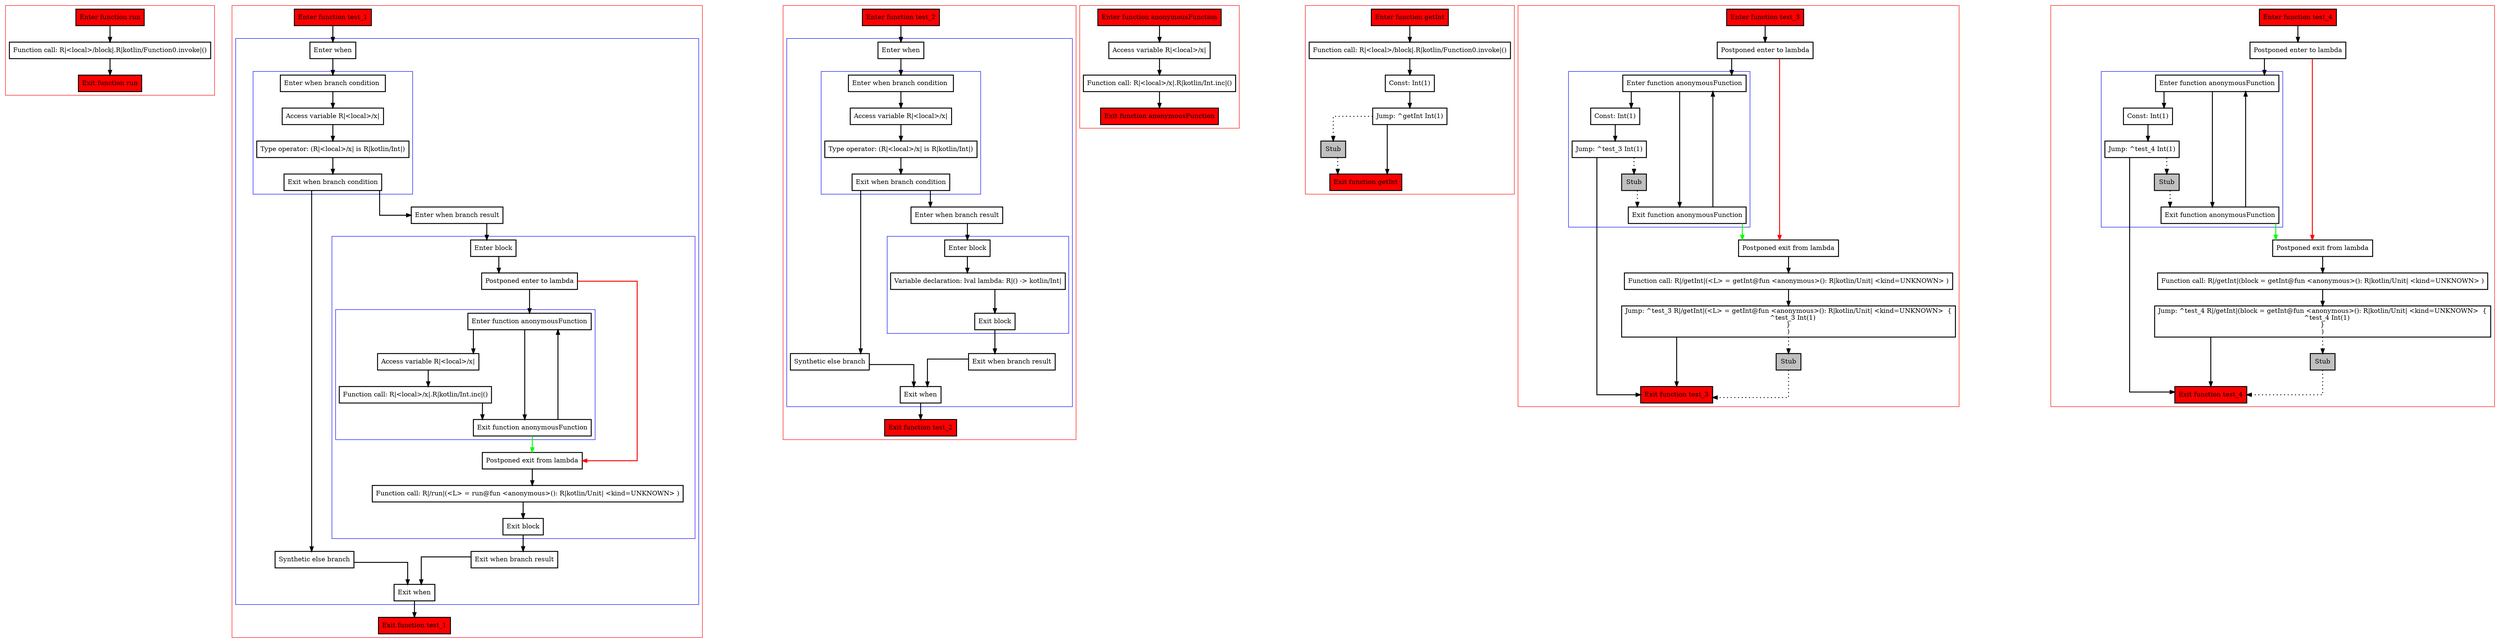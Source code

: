 digraph lambdas_kt {
    graph [splines=ortho nodesep=3]
    node [shape=box penwidth=2]
    edge [penwidth=2]

    subgraph cluster_0 {
        color=red
        0 [label="Enter function run" style="filled" fillcolor=red];
        1 [label="Function call: R|<local>/block|.R|kotlin/Function0.invoke|()"];
        2 [label="Exit function run" style="filled" fillcolor=red];
    }

    0 -> {1};
    1 -> {2};

    subgraph cluster_1 {
        color=red
        3 [label="Enter function test_1" style="filled" fillcolor=red];
        subgraph cluster_2 {
            color=blue
            4 [label="Enter when"];
            subgraph cluster_3 {
                color=blue
                5 [label="Enter when branch condition "];
                6 [label="Access variable R|<local>/x|"];
                7 [label="Type operator: (R|<local>/x| is R|kotlin/Int|)"];
                8 [label="Exit when branch condition"];
            }
            9 [label="Synthetic else branch"];
            10 [label="Enter when branch result"];
            subgraph cluster_4 {
                color=blue
                11 [label="Enter block"];
                12 [label="Postponed enter to lambda"];
                subgraph cluster_5 {
                    color=blue
                    13 [label="Enter function anonymousFunction"];
                    14 [label="Access variable R|<local>/x|"];
                    15 [label="Function call: R|<local>/x|.R|kotlin/Int.inc|()"];
                    16 [label="Exit function anonymousFunction"];
                }
                17 [label="Postponed exit from lambda"];
                18 [label="Function call: R|/run|(<L> = run@fun <anonymous>(): R|kotlin/Unit| <kind=UNKNOWN> )"];
                19 [label="Exit block"];
            }
            20 [label="Exit when branch result"];
            21 [label="Exit when"];
        }
        22 [label="Exit function test_1" style="filled" fillcolor=red];
    }

    3 -> {4};
    4 -> {5};
    5 -> {6};
    6 -> {7};
    7 -> {8};
    8 -> {10 9};
    9 -> {21};
    10 -> {11};
    11 -> {12};
    12 -> {13};
    12 -> {17} [color=red];
    13 -> {16 14};
    14 -> {15};
    15 -> {16};
    16 -> {13};
    16 -> {17} [color=green];
    17 -> {18};
    18 -> {19};
    19 -> {20};
    20 -> {21};
    21 -> {22};

    subgraph cluster_6 {
        color=red
        23 [label="Enter function test_2" style="filled" fillcolor=red];
        subgraph cluster_7 {
            color=blue
            24 [label="Enter when"];
            subgraph cluster_8 {
                color=blue
                25 [label="Enter when branch condition "];
                26 [label="Access variable R|<local>/x|"];
                27 [label="Type operator: (R|<local>/x| is R|kotlin/Int|)"];
                28 [label="Exit when branch condition"];
            }
            29 [label="Synthetic else branch"];
            30 [label="Enter when branch result"];
            subgraph cluster_9 {
                color=blue
                31 [label="Enter block"];
                32 [label="Variable declaration: lval lambda: R|() -> kotlin/Int|"];
                33 [label="Exit block"];
            }
            34 [label="Exit when branch result"];
            35 [label="Exit when"];
        }
        36 [label="Exit function test_2" style="filled" fillcolor=red];
    }

    23 -> {24};
    24 -> {25};
    25 -> {26};
    26 -> {27};
    27 -> {28};
    28 -> {30 29};
    29 -> {35};
    30 -> {31};
    31 -> {32};
    32 -> {33};
    33 -> {34};
    34 -> {35};
    35 -> {36};

    subgraph cluster_10 {
        color=red
        37 [label="Enter function anonymousFunction" style="filled" fillcolor=red];
        38 [label="Access variable R|<local>/x|"];
        39 [label="Function call: R|<local>/x|.R|kotlin/Int.inc|()"];
        40 [label="Exit function anonymousFunction" style="filled" fillcolor=red];
    }

    37 -> {38};
    38 -> {39};
    39 -> {40};

    subgraph cluster_11 {
        color=red
        41 [label="Enter function getInt" style="filled" fillcolor=red];
        42 [label="Function call: R|<local>/block|.R|kotlin/Function0.invoke|()"];
        43 [label="Const: Int(1)"];
        44 [label="Jump: ^getInt Int(1)"];
        45 [label="Stub" style="filled" fillcolor=gray];
        46 [label="Exit function getInt" style="filled" fillcolor=red];
    }

    41 -> {42};
    42 -> {43};
    43 -> {44};
    44 -> {46};
    44 -> {45} [style=dotted];
    45 -> {46} [style=dotted];

    subgraph cluster_12 {
        color=red
        47 [label="Enter function test_3" style="filled" fillcolor=red];
        48 [label="Postponed enter to lambda"];
        subgraph cluster_13 {
            color=blue
            49 [label="Enter function anonymousFunction"];
            50 [label="Const: Int(1)"];
            51 [label="Jump: ^test_3 Int(1)"];
            52 [label="Stub" style="filled" fillcolor=gray];
            53 [label="Exit function anonymousFunction"];
        }
        54 [label="Postponed exit from lambda"];
        55 [label="Function call: R|/getInt|(<L> = getInt@fun <anonymous>(): R|kotlin/Unit| <kind=UNKNOWN> )"];
        56 [label="Jump: ^test_3 R|/getInt|(<L> = getInt@fun <anonymous>(): R|kotlin/Unit| <kind=UNKNOWN>  {
    ^test_3 Int(1)
}
)"];
        57 [label="Stub" style="filled" fillcolor=gray];
        58 [label="Exit function test_3" style="filled" fillcolor=red];
    }

    47 -> {48};
    48 -> {49};
    48 -> {54} [color=red];
    49 -> {53 50};
    50 -> {51};
    51 -> {58};
    51 -> {52} [style=dotted];
    52 -> {53} [style=dotted];
    53 -> {49};
    53 -> {54} [color=green];
    54 -> {55};
    55 -> {56};
    56 -> {58};
    56 -> {57} [style=dotted];
    57 -> {58} [style=dotted];

    subgraph cluster_14 {
        color=red
        59 [label="Enter function test_4" style="filled" fillcolor=red];
        60 [label="Postponed enter to lambda"];
        subgraph cluster_15 {
            color=blue
            61 [label="Enter function anonymousFunction"];
            62 [label="Const: Int(1)"];
            63 [label="Jump: ^test_4 Int(1)"];
            64 [label="Stub" style="filled" fillcolor=gray];
            65 [label="Exit function anonymousFunction"];
        }
        66 [label="Postponed exit from lambda"];
        67 [label="Function call: R|/getInt|(block = getInt@fun <anonymous>(): R|kotlin/Unit| <kind=UNKNOWN> )"];
        68 [label="Jump: ^test_4 R|/getInt|(block = getInt@fun <anonymous>(): R|kotlin/Unit| <kind=UNKNOWN>  {
    ^test_4 Int(1)
}
)"];
        69 [label="Stub" style="filled" fillcolor=gray];
        70 [label="Exit function test_4" style="filled" fillcolor=red];
    }

    59 -> {60};
    60 -> {61};
    60 -> {66} [color=red];
    61 -> {65 62};
    62 -> {63};
    63 -> {70};
    63 -> {64} [style=dotted];
    64 -> {65} [style=dotted];
    65 -> {61};
    65 -> {66} [color=green];
    66 -> {67};
    67 -> {68};
    68 -> {70};
    68 -> {69} [style=dotted];
    69 -> {70} [style=dotted];

}
